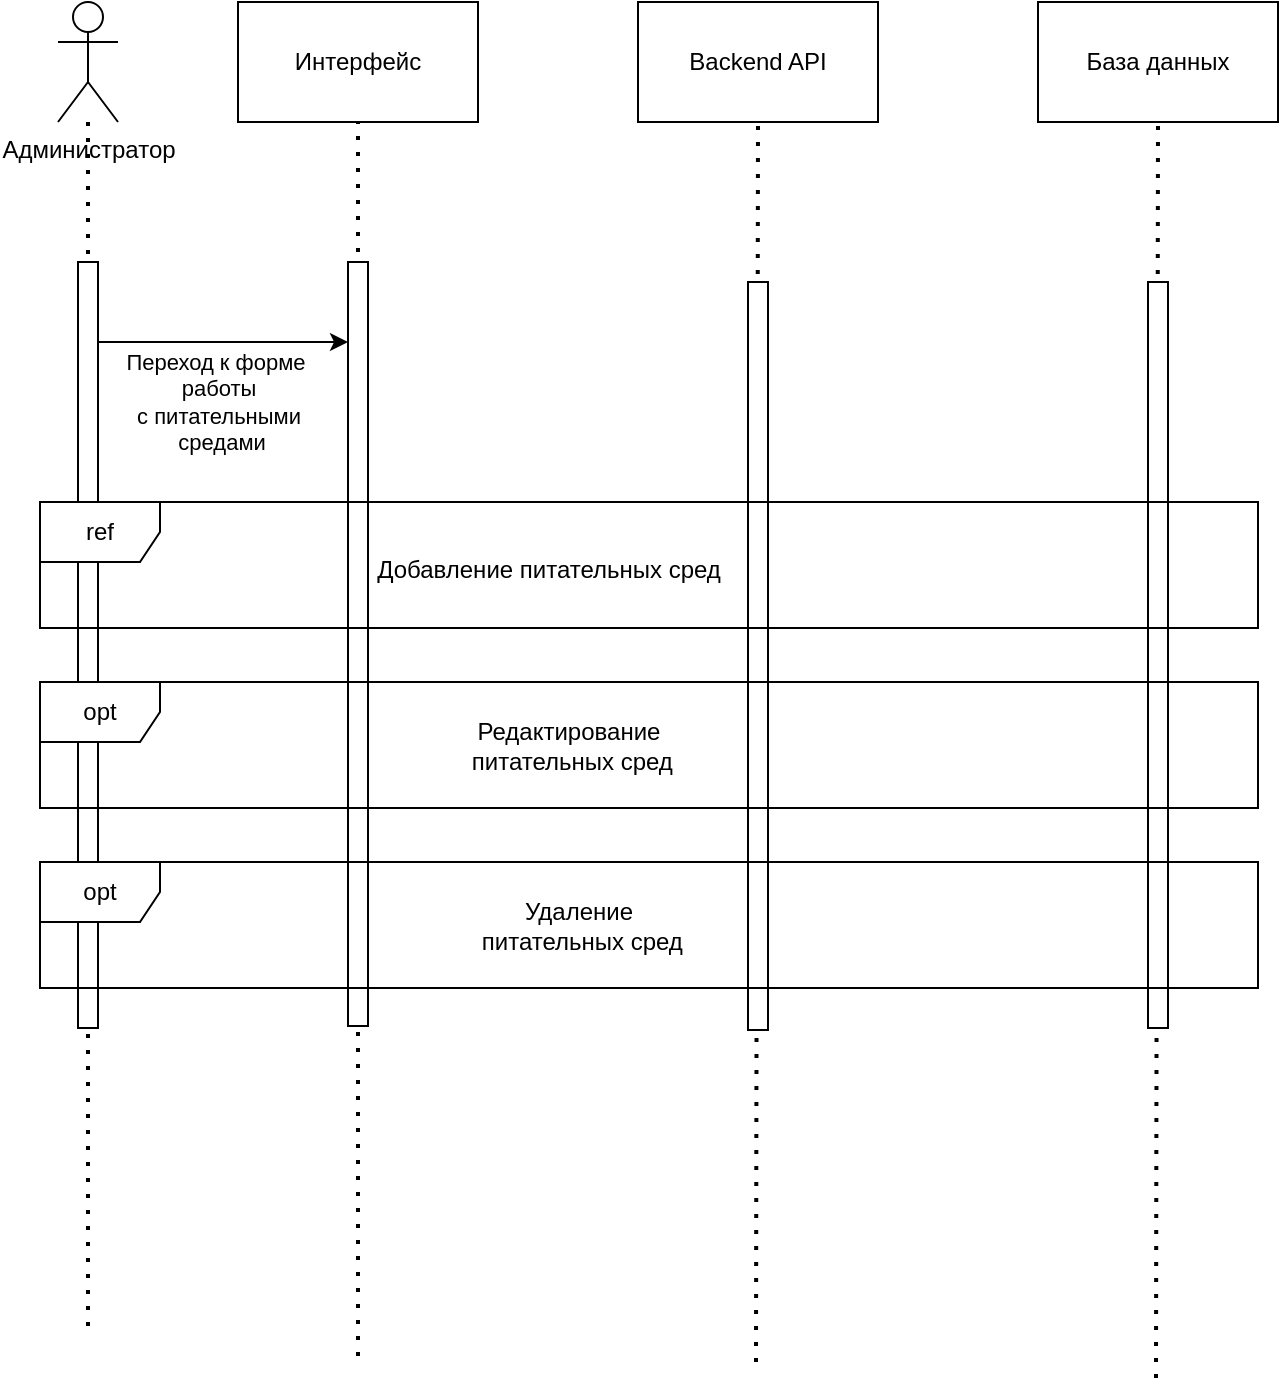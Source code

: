 <mxfile version="22.1.11" type="github">
  <diagram name="Page-1" id="zS7qwJjYgdZEIdMv0VbU">
    <mxGraphModel dx="1400" dy="738" grid="0" gridSize="10" guides="1" tooltips="1" connect="1" arrows="1" fold="1" page="1" pageScale="1" pageWidth="850" pageHeight="1100" math="0" shadow="0">
      <root>
        <mxCell id="0" />
        <mxCell id="1" parent="0" />
        <mxCell id="hLMMLVdRwYM_Ab9e-l-3-1" value="" style="endArrow=none;dashed=1;html=1;dashPattern=1 3;strokeWidth=2;rounded=0;" edge="1" parent="1" source="hLMMLVdRwYM_Ab9e-l-3-5">
          <mxGeometry width="50" height="50" relative="1" as="geometry">
            <mxPoint x="220" y="300" as="sourcePoint" />
            <mxPoint x="85" y="687" as="targetPoint" />
          </mxGeometry>
        </mxCell>
        <mxCell id="hLMMLVdRwYM_Ab9e-l-3-2" value="" style="endArrow=none;dashed=1;html=1;dashPattern=1 3;strokeWidth=2;rounded=0;entryX=0.5;entryY=1;entryDx=0;entryDy=0;" edge="1" parent="1" target="hLMMLVdRwYM_Ab9e-l-3-6">
          <mxGeometry width="50" height="50" relative="1" as="geometry">
            <mxPoint x="220" y="697" as="sourcePoint" />
            <mxPoint x="270" y="250" as="targetPoint" />
          </mxGeometry>
        </mxCell>
        <mxCell id="hLMMLVdRwYM_Ab9e-l-3-3" value="" style="endArrow=none;dashed=1;html=1;dashPattern=1 3;strokeWidth=2;rounded=0;entryX=0.5;entryY=1;entryDx=0;entryDy=0;" edge="1" parent="1" target="hLMMLVdRwYM_Ab9e-l-3-9">
          <mxGeometry width="50" height="50" relative="1" as="geometry">
            <mxPoint x="419" y="700" as="sourcePoint" />
            <mxPoint x="270" y="250" as="targetPoint" />
          </mxGeometry>
        </mxCell>
        <mxCell id="hLMMLVdRwYM_Ab9e-l-3-4" value="" style="endArrow=none;dashed=1;html=1;dashPattern=1 3;strokeWidth=2;rounded=0;entryX=0.5;entryY=1;entryDx=0;entryDy=0;" edge="1" parent="1" target="hLMMLVdRwYM_Ab9e-l-3-11">
          <mxGeometry width="50" height="50" relative="1" as="geometry">
            <mxPoint x="619" y="708" as="sourcePoint" />
            <mxPoint x="270" y="250" as="targetPoint" />
          </mxGeometry>
        </mxCell>
        <mxCell id="hLMMLVdRwYM_Ab9e-l-3-5" value="&lt;div&gt;Администратор&lt;/div&gt;" style="shape=umlActor;verticalLabelPosition=bottom;verticalAlign=top;html=1;outlineConnect=0;align=center;horizontal=1;labelPosition=center;" vertex="1" parent="1">
          <mxGeometry x="70" y="20" width="30" height="60" as="geometry" />
        </mxCell>
        <mxCell id="hLMMLVdRwYM_Ab9e-l-3-6" value="Интерфейс" style="rounded=0;whiteSpace=wrap;html=1;" vertex="1" parent="1">
          <mxGeometry x="160" y="20" width="120" height="60" as="geometry" />
        </mxCell>
        <mxCell id="hLMMLVdRwYM_Ab9e-l-3-7" value="" style="html=1;points=[[0,0,0,0,5],[0,1,0,0,-5],[1,0,0,0,5],[1,1,0,0,-5]];perimeter=orthogonalPerimeter;outlineConnect=0;targetShapes=umlLifeline;portConstraint=eastwest;newEdgeStyle={&quot;curved&quot;:0,&quot;rounded&quot;:0};" vertex="1" parent="1">
          <mxGeometry x="80" y="150" width="10" height="383" as="geometry" />
        </mxCell>
        <mxCell id="hLMMLVdRwYM_Ab9e-l-3-8" value="" style="html=1;points=[[0,0,0,0,5],[0,1,0,0,-5],[1,0,0,0,5],[1,1,0,0,-5]];perimeter=orthogonalPerimeter;outlineConnect=0;targetShapes=umlLifeline;portConstraint=eastwest;newEdgeStyle={&quot;curved&quot;:0,&quot;rounded&quot;:0};" vertex="1" parent="1">
          <mxGeometry x="215" y="150" width="10" height="382" as="geometry" />
        </mxCell>
        <mxCell id="hLMMLVdRwYM_Ab9e-l-3-9" value="Backend API" style="rounded=0;whiteSpace=wrap;html=1;" vertex="1" parent="1">
          <mxGeometry x="360" y="20" width="120" height="60" as="geometry" />
        </mxCell>
        <mxCell id="hLMMLVdRwYM_Ab9e-l-3-10" value="" style="html=1;points=[[0,0,0,0,5],[0,1,0,0,-5],[1,0,0,0,5],[1,1,0,0,-5]];perimeter=orthogonalPerimeter;outlineConnect=0;targetShapes=umlLifeline;portConstraint=eastwest;newEdgeStyle={&quot;curved&quot;:0,&quot;rounded&quot;:0};" vertex="1" parent="1">
          <mxGeometry x="415" y="160" width="10" height="374" as="geometry" />
        </mxCell>
        <mxCell id="hLMMLVdRwYM_Ab9e-l-3-11" value="База данных" style="rounded=0;whiteSpace=wrap;html=1;" vertex="1" parent="1">
          <mxGeometry x="560" y="20" width="120" height="60" as="geometry" />
        </mxCell>
        <mxCell id="hLMMLVdRwYM_Ab9e-l-3-12" value="" style="html=1;points=[[0,0,0,0,5],[0,1,0,0,-5],[1,0,0,0,5],[1,1,0,0,-5]];perimeter=orthogonalPerimeter;outlineConnect=0;targetShapes=umlLifeline;portConstraint=eastwest;newEdgeStyle={&quot;curved&quot;:0,&quot;rounded&quot;:0};" vertex="1" parent="1">
          <mxGeometry x="615" y="160" width="10" height="373" as="geometry" />
        </mxCell>
        <mxCell id="hLMMLVdRwYM_Ab9e-l-3-13" value="" style="endArrow=classic;html=1;rounded=0;" edge="1" parent="1">
          <mxGeometry width="50" height="50" relative="1" as="geometry">
            <mxPoint x="90" y="190" as="sourcePoint" />
            <mxPoint x="215" y="190" as="targetPoint" />
            <Array as="points">
              <mxPoint x="170" y="190" />
            </Array>
          </mxGeometry>
        </mxCell>
        <mxCell id="hLMMLVdRwYM_Ab9e-l-3-14" value="&lt;div&gt;Переход к форме&amp;nbsp;&lt;/div&gt;&lt;div&gt;работы&lt;/div&gt;&lt;div&gt;с питательными &lt;br&gt;&lt;/div&gt;&lt;div&gt;&amp;nbsp;средами&lt;br&gt;&lt;/div&gt;" style="edgeLabel;html=1;align=center;verticalAlign=middle;resizable=0;points=[];" vertex="1" connectable="0" parent="hLMMLVdRwYM_Ab9e-l-3-13">
          <mxGeometry x="-0.28" relative="1" as="geometry">
            <mxPoint x="15" y="30" as="offset" />
          </mxGeometry>
        </mxCell>
        <mxCell id="hLMMLVdRwYM_Ab9e-l-3-15" value="ref" style="shape=umlFrame;whiteSpace=wrap;html=1;pointerEvents=0;labelBackgroundColor=default;" vertex="1" parent="1">
          <mxGeometry x="61" y="270" width="609" height="63" as="geometry" />
        </mxCell>
        <mxCell id="hLMMLVdRwYM_Ab9e-l-3-16" value="&lt;div&gt;Добавление питательных сред&lt;br&gt;&lt;/div&gt;" style="text;html=1;align=center;verticalAlign=middle;resizable=0;points=[];autosize=1;strokeColor=none;fillColor=none;" vertex="1" parent="1">
          <mxGeometry x="219" y="291" width="191" height="26" as="geometry" />
        </mxCell>
        <mxCell id="hLMMLVdRwYM_Ab9e-l-3-17" value="opt" style="shape=umlFrame;whiteSpace=wrap;html=1;pointerEvents=0;labelBackgroundColor=default;" vertex="1" parent="1">
          <mxGeometry x="61" y="360" width="609" height="63" as="geometry" />
        </mxCell>
        <mxCell id="hLMMLVdRwYM_Ab9e-l-3-18" value="&lt;div&gt;Редактирование&lt;/div&gt;&lt;div&gt;&amp;nbsp;питательных сред&lt;br&gt;&lt;/div&gt;" style="text;html=1;align=center;verticalAlign=middle;resizable=0;points=[];autosize=1;strokeColor=none;fillColor=none;" vertex="1" parent="1">
          <mxGeometry x="264" y="371.5" width="122" height="41" as="geometry" />
        </mxCell>
        <mxCell id="hLMMLVdRwYM_Ab9e-l-3-19" value="opt" style="shape=umlFrame;whiteSpace=wrap;html=1;pointerEvents=0;labelBackgroundColor=default;" vertex="1" parent="1">
          <mxGeometry x="61" y="450" width="609" height="63" as="geometry" />
        </mxCell>
        <mxCell id="hLMMLVdRwYM_Ab9e-l-3-20" value="&lt;div&gt;Удаление&lt;br&gt;&lt;/div&gt;&lt;div&gt;&amp;nbsp;питательных сред&lt;br&gt;&lt;/div&gt;" style="text;html=1;align=center;verticalAlign=middle;resizable=0;points=[];autosize=1;strokeColor=none;fillColor=none;" vertex="1" parent="1">
          <mxGeometry x="269" y="461.5" width="122" height="41" as="geometry" />
        </mxCell>
      </root>
    </mxGraphModel>
  </diagram>
</mxfile>
